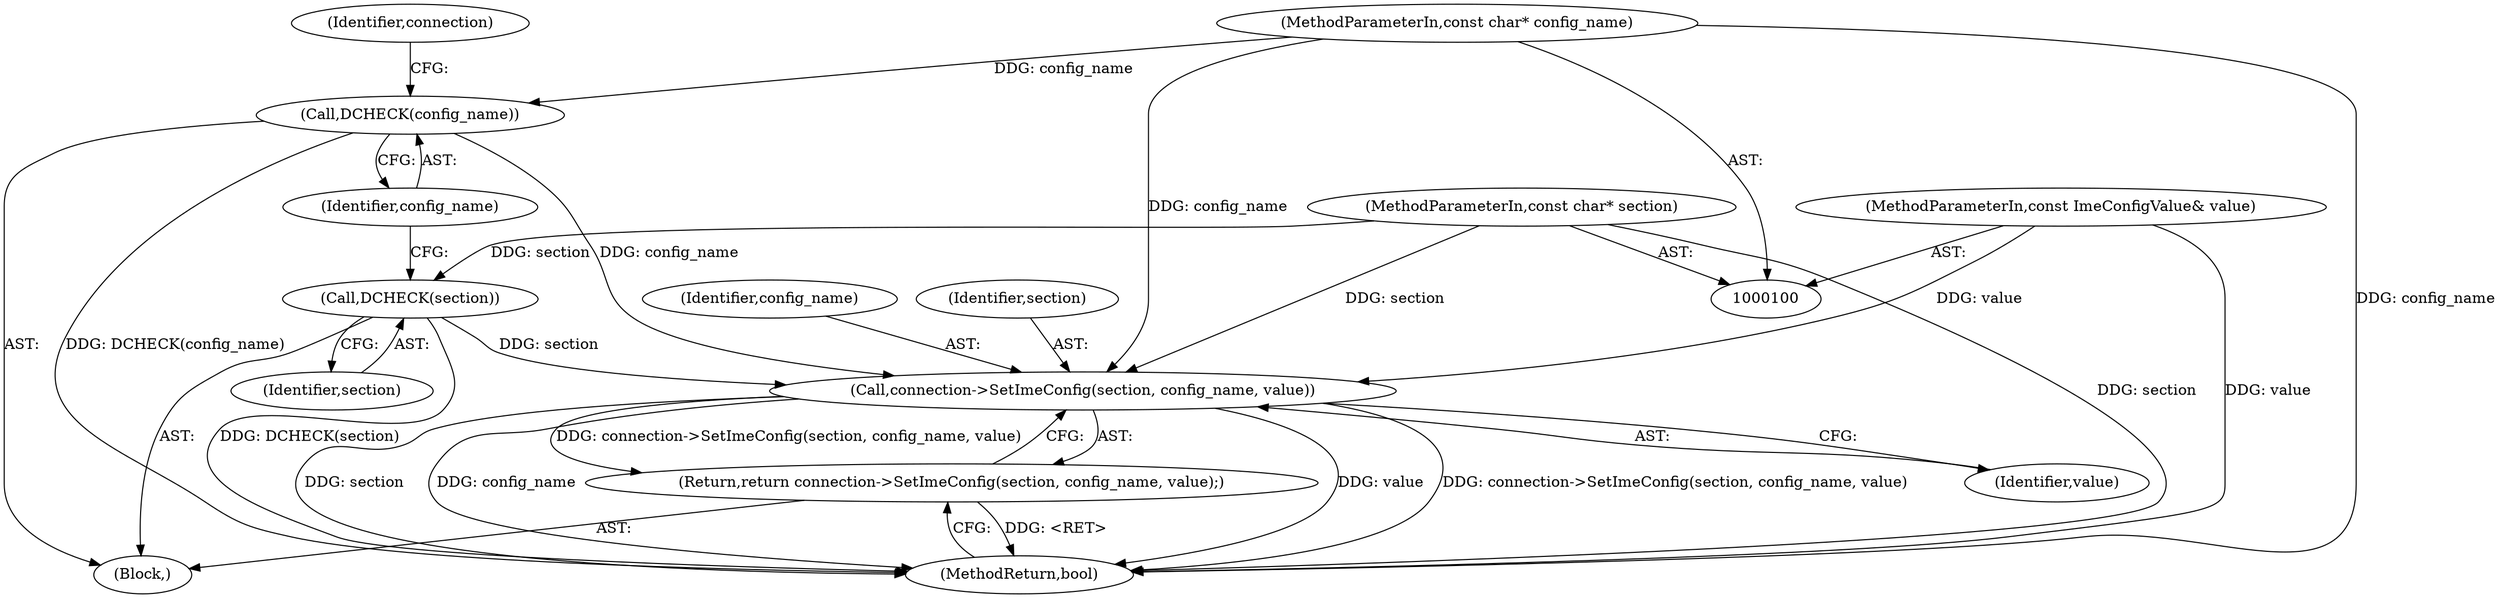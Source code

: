digraph "1_Chrome_dc7b094a338c6c521f918f478e993f0f74bbea0d_50@API" {
"1000114" [label="(Call,connection->SetImeConfig(section, config_name, value))"];
"1000106" [label="(Call,DCHECK(section))"];
"1000102" [label="(MethodParameterIn,const char* section)"];
"1000108" [label="(Call,DCHECK(config_name))"];
"1000103" [label="(MethodParameterIn,const char* config_name)"];
"1000104" [label="(MethodParameterIn,const ImeConfigValue& value)"];
"1000113" [label="(Return,return connection->SetImeConfig(section, config_name, value);)"];
"1000114" [label="(Call,connection->SetImeConfig(section, config_name, value))"];
"1000117" [label="(Identifier,value)"];
"1000109" [label="(Identifier,config_name)"];
"1000116" [label="(Identifier,config_name)"];
"1000107" [label="(Identifier,section)"];
"1000106" [label="(Call,DCHECK(section))"];
"1000113" [label="(Return,return connection->SetImeConfig(section, config_name, value);)"];
"1000115" [label="(Identifier,section)"];
"1000111" [label="(Identifier,connection)"];
"1000105" [label="(Block,)"];
"1000103" [label="(MethodParameterIn,const char* config_name)"];
"1000102" [label="(MethodParameterIn,const char* section)"];
"1000104" [label="(MethodParameterIn,const ImeConfigValue& value)"];
"1000118" [label="(MethodReturn,bool)"];
"1000108" [label="(Call,DCHECK(config_name))"];
"1000114" -> "1000113"  [label="AST: "];
"1000114" -> "1000117"  [label="CFG: "];
"1000115" -> "1000114"  [label="AST: "];
"1000116" -> "1000114"  [label="AST: "];
"1000117" -> "1000114"  [label="AST: "];
"1000113" -> "1000114"  [label="CFG: "];
"1000114" -> "1000118"  [label="DDG: value"];
"1000114" -> "1000118"  [label="DDG: connection->SetImeConfig(section, config_name, value)"];
"1000114" -> "1000118"  [label="DDG: section"];
"1000114" -> "1000118"  [label="DDG: config_name"];
"1000114" -> "1000113"  [label="DDG: connection->SetImeConfig(section, config_name, value)"];
"1000106" -> "1000114"  [label="DDG: section"];
"1000102" -> "1000114"  [label="DDG: section"];
"1000108" -> "1000114"  [label="DDG: config_name"];
"1000103" -> "1000114"  [label="DDG: config_name"];
"1000104" -> "1000114"  [label="DDG: value"];
"1000106" -> "1000105"  [label="AST: "];
"1000106" -> "1000107"  [label="CFG: "];
"1000107" -> "1000106"  [label="AST: "];
"1000109" -> "1000106"  [label="CFG: "];
"1000106" -> "1000118"  [label="DDG: DCHECK(section)"];
"1000102" -> "1000106"  [label="DDG: section"];
"1000102" -> "1000100"  [label="AST: "];
"1000102" -> "1000118"  [label="DDG: section"];
"1000108" -> "1000105"  [label="AST: "];
"1000108" -> "1000109"  [label="CFG: "];
"1000109" -> "1000108"  [label="AST: "];
"1000111" -> "1000108"  [label="CFG: "];
"1000108" -> "1000118"  [label="DDG: DCHECK(config_name)"];
"1000103" -> "1000108"  [label="DDG: config_name"];
"1000103" -> "1000100"  [label="AST: "];
"1000103" -> "1000118"  [label="DDG: config_name"];
"1000104" -> "1000100"  [label="AST: "];
"1000104" -> "1000118"  [label="DDG: value"];
"1000113" -> "1000105"  [label="AST: "];
"1000118" -> "1000113"  [label="CFG: "];
"1000113" -> "1000118"  [label="DDG: <RET>"];
}
